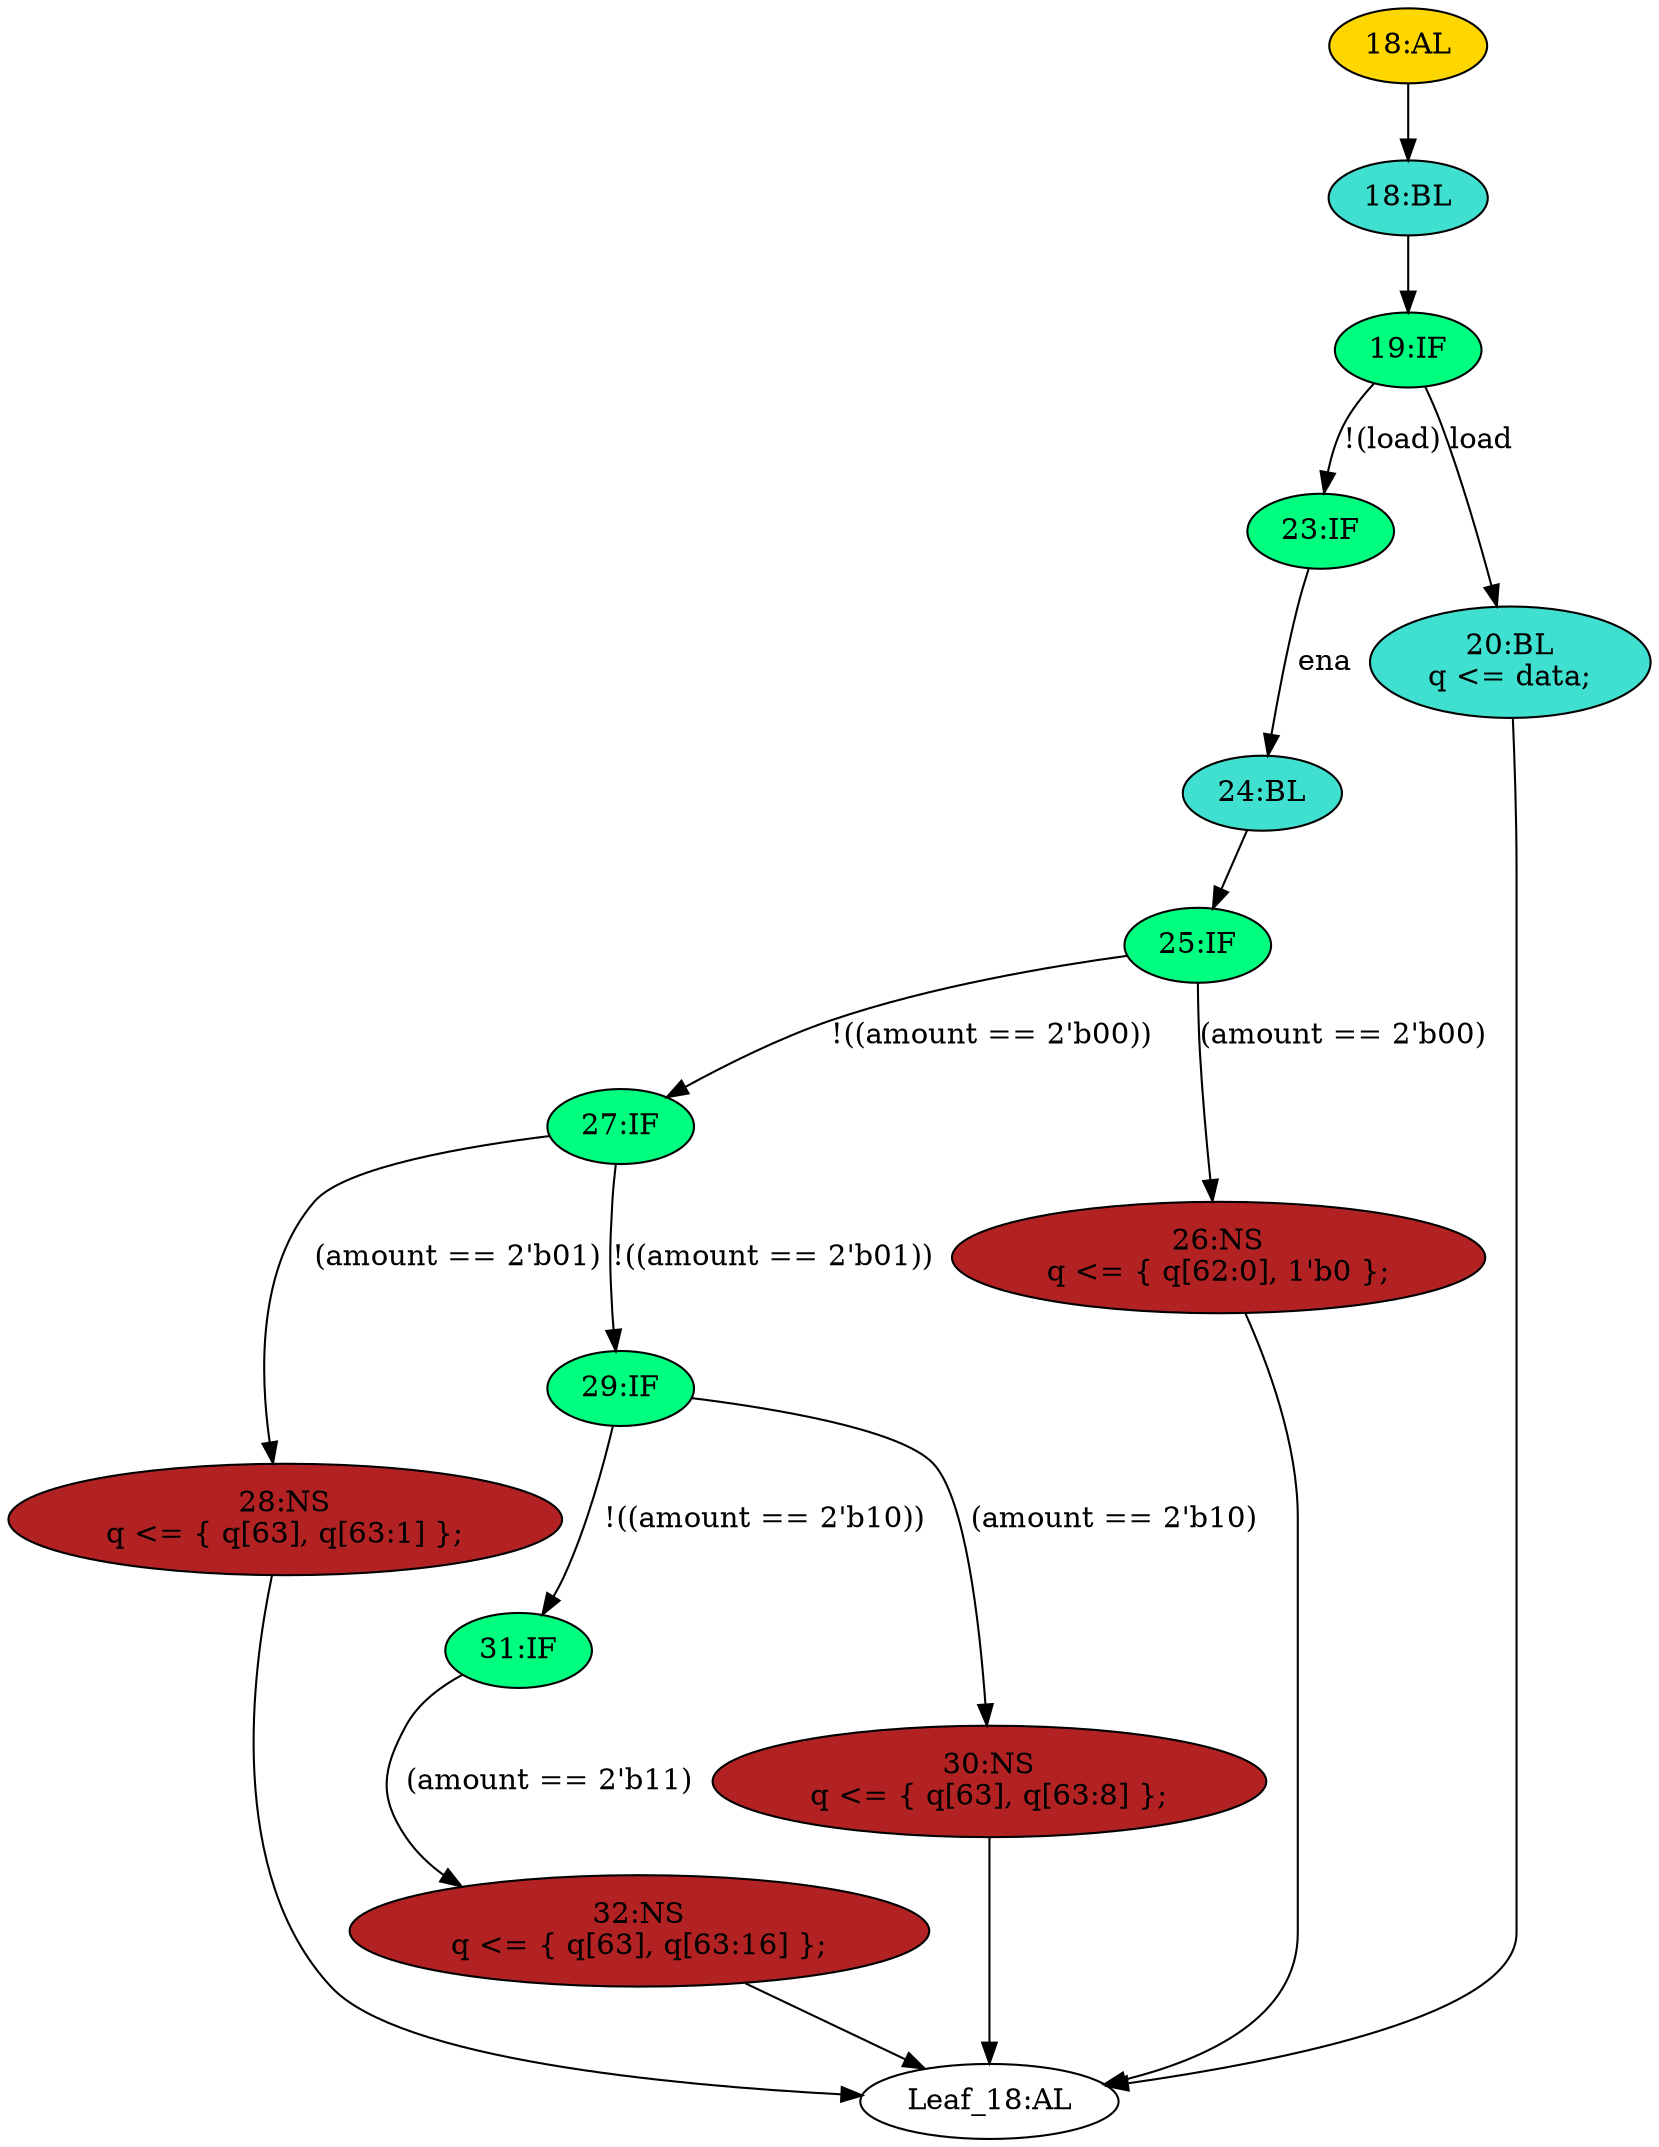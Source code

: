 strict digraph "" {
	node [label="\N"];
	"23:IF"	[ast="<pyverilog.vparser.ast.IfStatement object at 0x7fcd6d38b8d0>",
		fillcolor=springgreen,
		label="23:IF",
		statements="[]",
		style=filled,
		typ=IfStatement];
	"24:BL"	[ast="<pyverilog.vparser.ast.Block object at 0x7fcd6d38ba50>",
		fillcolor=turquoise,
		label="24:BL",
		statements="[]",
		style=filled,
		typ=Block];
	"23:IF" -> "24:BL"	[cond="['ena']",
		label=ena,
		lineno=23];
	"32:NS"	[ast="<pyverilog.vparser.ast.NonblockingSubstitution object at 0x7fcd6d38bb90>",
		fillcolor=firebrick,
		label="32:NS
q <= { q[63], q[63:16] };",
		statements="[<pyverilog.vparser.ast.NonblockingSubstitution object at 0x7fcd6d38bb90>]",
		style=filled,
		typ=NonblockingSubstitution];
	"Leaf_18:AL"	[def_var="['q']",
		label="Leaf_18:AL"];
	"32:NS" -> "Leaf_18:AL"	[cond="[]",
		lineno=None];
	"27:IF"	[ast="<pyverilog.vparser.ast.IfStatement object at 0x7fcd6d38bad0>",
		fillcolor=springgreen,
		label="27:IF",
		statements="[]",
		style=filled,
		typ=IfStatement];
	"28:NS"	[ast="<pyverilog.vparser.ast.NonblockingSubstitution object at 0x7fcd6d385390>",
		fillcolor=firebrick,
		label="28:NS
q <= { q[63], q[63:1] };",
		statements="[<pyverilog.vparser.ast.NonblockingSubstitution object at 0x7fcd6d385390>]",
		style=filled,
		typ=NonblockingSubstitution];
	"27:IF" -> "28:NS"	[cond="['amount']",
		label="(amount == 2'b01)",
		lineno=27];
	"29:IF"	[ast="<pyverilog.vparser.ast.IfStatement object at 0x7fcd6d38bb10>",
		fillcolor=springgreen,
		label="29:IF",
		statements="[]",
		style=filled,
		typ=IfStatement];
	"27:IF" -> "29:IF"	[cond="['amount']",
		label="!((amount == 2'b01))",
		lineno=27];
	"20:BL"	[ast="<pyverilog.vparser.ast.Block object at 0x7fcd6d385c50>",
		fillcolor=turquoise,
		label="20:BL
q <= data;",
		statements="[<pyverilog.vparser.ast.NonblockingSubstitution object at 0x7fcd6d385b10>]",
		style=filled,
		typ=Block];
	"20:BL" -> "Leaf_18:AL"	[cond="[]",
		lineno=None];
	"19:IF"	[ast="<pyverilog.vparser.ast.IfStatement object at 0x7fcd6d385c90>",
		fillcolor=springgreen,
		label="19:IF",
		statements="[]",
		style=filled,
		typ=IfStatement];
	"19:IF" -> "23:IF"	[cond="['load']",
		label="!(load)",
		lineno=19];
	"19:IF" -> "20:BL"	[cond="['load']",
		label=load,
		lineno=19];
	"25:IF"	[ast="<pyverilog.vparser.ast.IfStatement object at 0x7fcd6d38ba90>",
		fillcolor=springgreen,
		label="25:IF",
		statements="[]",
		style=filled,
		typ=IfStatement];
	"24:BL" -> "25:IF"	[cond="[]",
		lineno=None];
	"28:NS" -> "Leaf_18:AL"	[cond="[]",
		lineno=None];
	"31:IF"	[ast="<pyverilog.vparser.ast.IfStatement object at 0x7fcd6d38bb50>",
		fillcolor=springgreen,
		label="31:IF",
		statements="[]",
		style=filled,
		typ=IfStatement];
	"31:IF" -> "32:NS"	[cond="['amount']",
		label="(amount == 2'b11)",
		lineno=31];
	"18:BL"	[ast="<pyverilog.vparser.ast.Block object at 0x7fcd6d38b090>",
		fillcolor=turquoise,
		label="18:BL",
		statements="[]",
		style=filled,
		typ=Block];
	"18:BL" -> "19:IF"	[cond="[]",
		lineno=None];
	"30:NS"	[ast="<pyverilog.vparser.ast.NonblockingSubstitution object at 0x7fcd6d38bf90>",
		fillcolor=firebrick,
		label="30:NS
q <= { q[63], q[63:8] };",
		statements="[<pyverilog.vparser.ast.NonblockingSubstitution object at 0x7fcd6d38bf90>]",
		style=filled,
		typ=NonblockingSubstitution];
	"30:NS" -> "Leaf_18:AL"	[cond="[]",
		lineno=None];
	"25:IF" -> "27:IF"	[cond="['amount']",
		label="!((amount == 2'b00))",
		lineno=25];
	"26:NS"	[ast="<pyverilog.vparser.ast.NonblockingSubstitution object at 0x7fcd6d385750>",
		fillcolor=firebrick,
		label="26:NS
q <= { q[62:0], 1'b0 };",
		statements="[<pyverilog.vparser.ast.NonblockingSubstitution object at 0x7fcd6d385750>]",
		style=filled,
		typ=NonblockingSubstitution];
	"25:IF" -> "26:NS"	[cond="['amount']",
		label="(amount == 2'b00)",
		lineno=25];
	"26:NS" -> "Leaf_18:AL"	[cond="[]",
		lineno=None];
	"18:AL"	[ast="<pyverilog.vparser.ast.Always object at 0x7fcd6d385d10>",
		clk_sens=True,
		fillcolor=gold,
		label="18:AL",
		sens="['clk']",
		statements="[]",
		style=filled,
		typ=Always,
		use_var="['load', 'ena', 'amount', 'data', 'q']"];
	"18:AL" -> "18:BL"	[cond="[]",
		lineno=None];
	"29:IF" -> "31:IF"	[cond="['amount']",
		label="!((amount == 2'b10))",
		lineno=29];
	"29:IF" -> "30:NS"	[cond="['amount']",
		label="(amount == 2'b10)",
		lineno=29];
}
